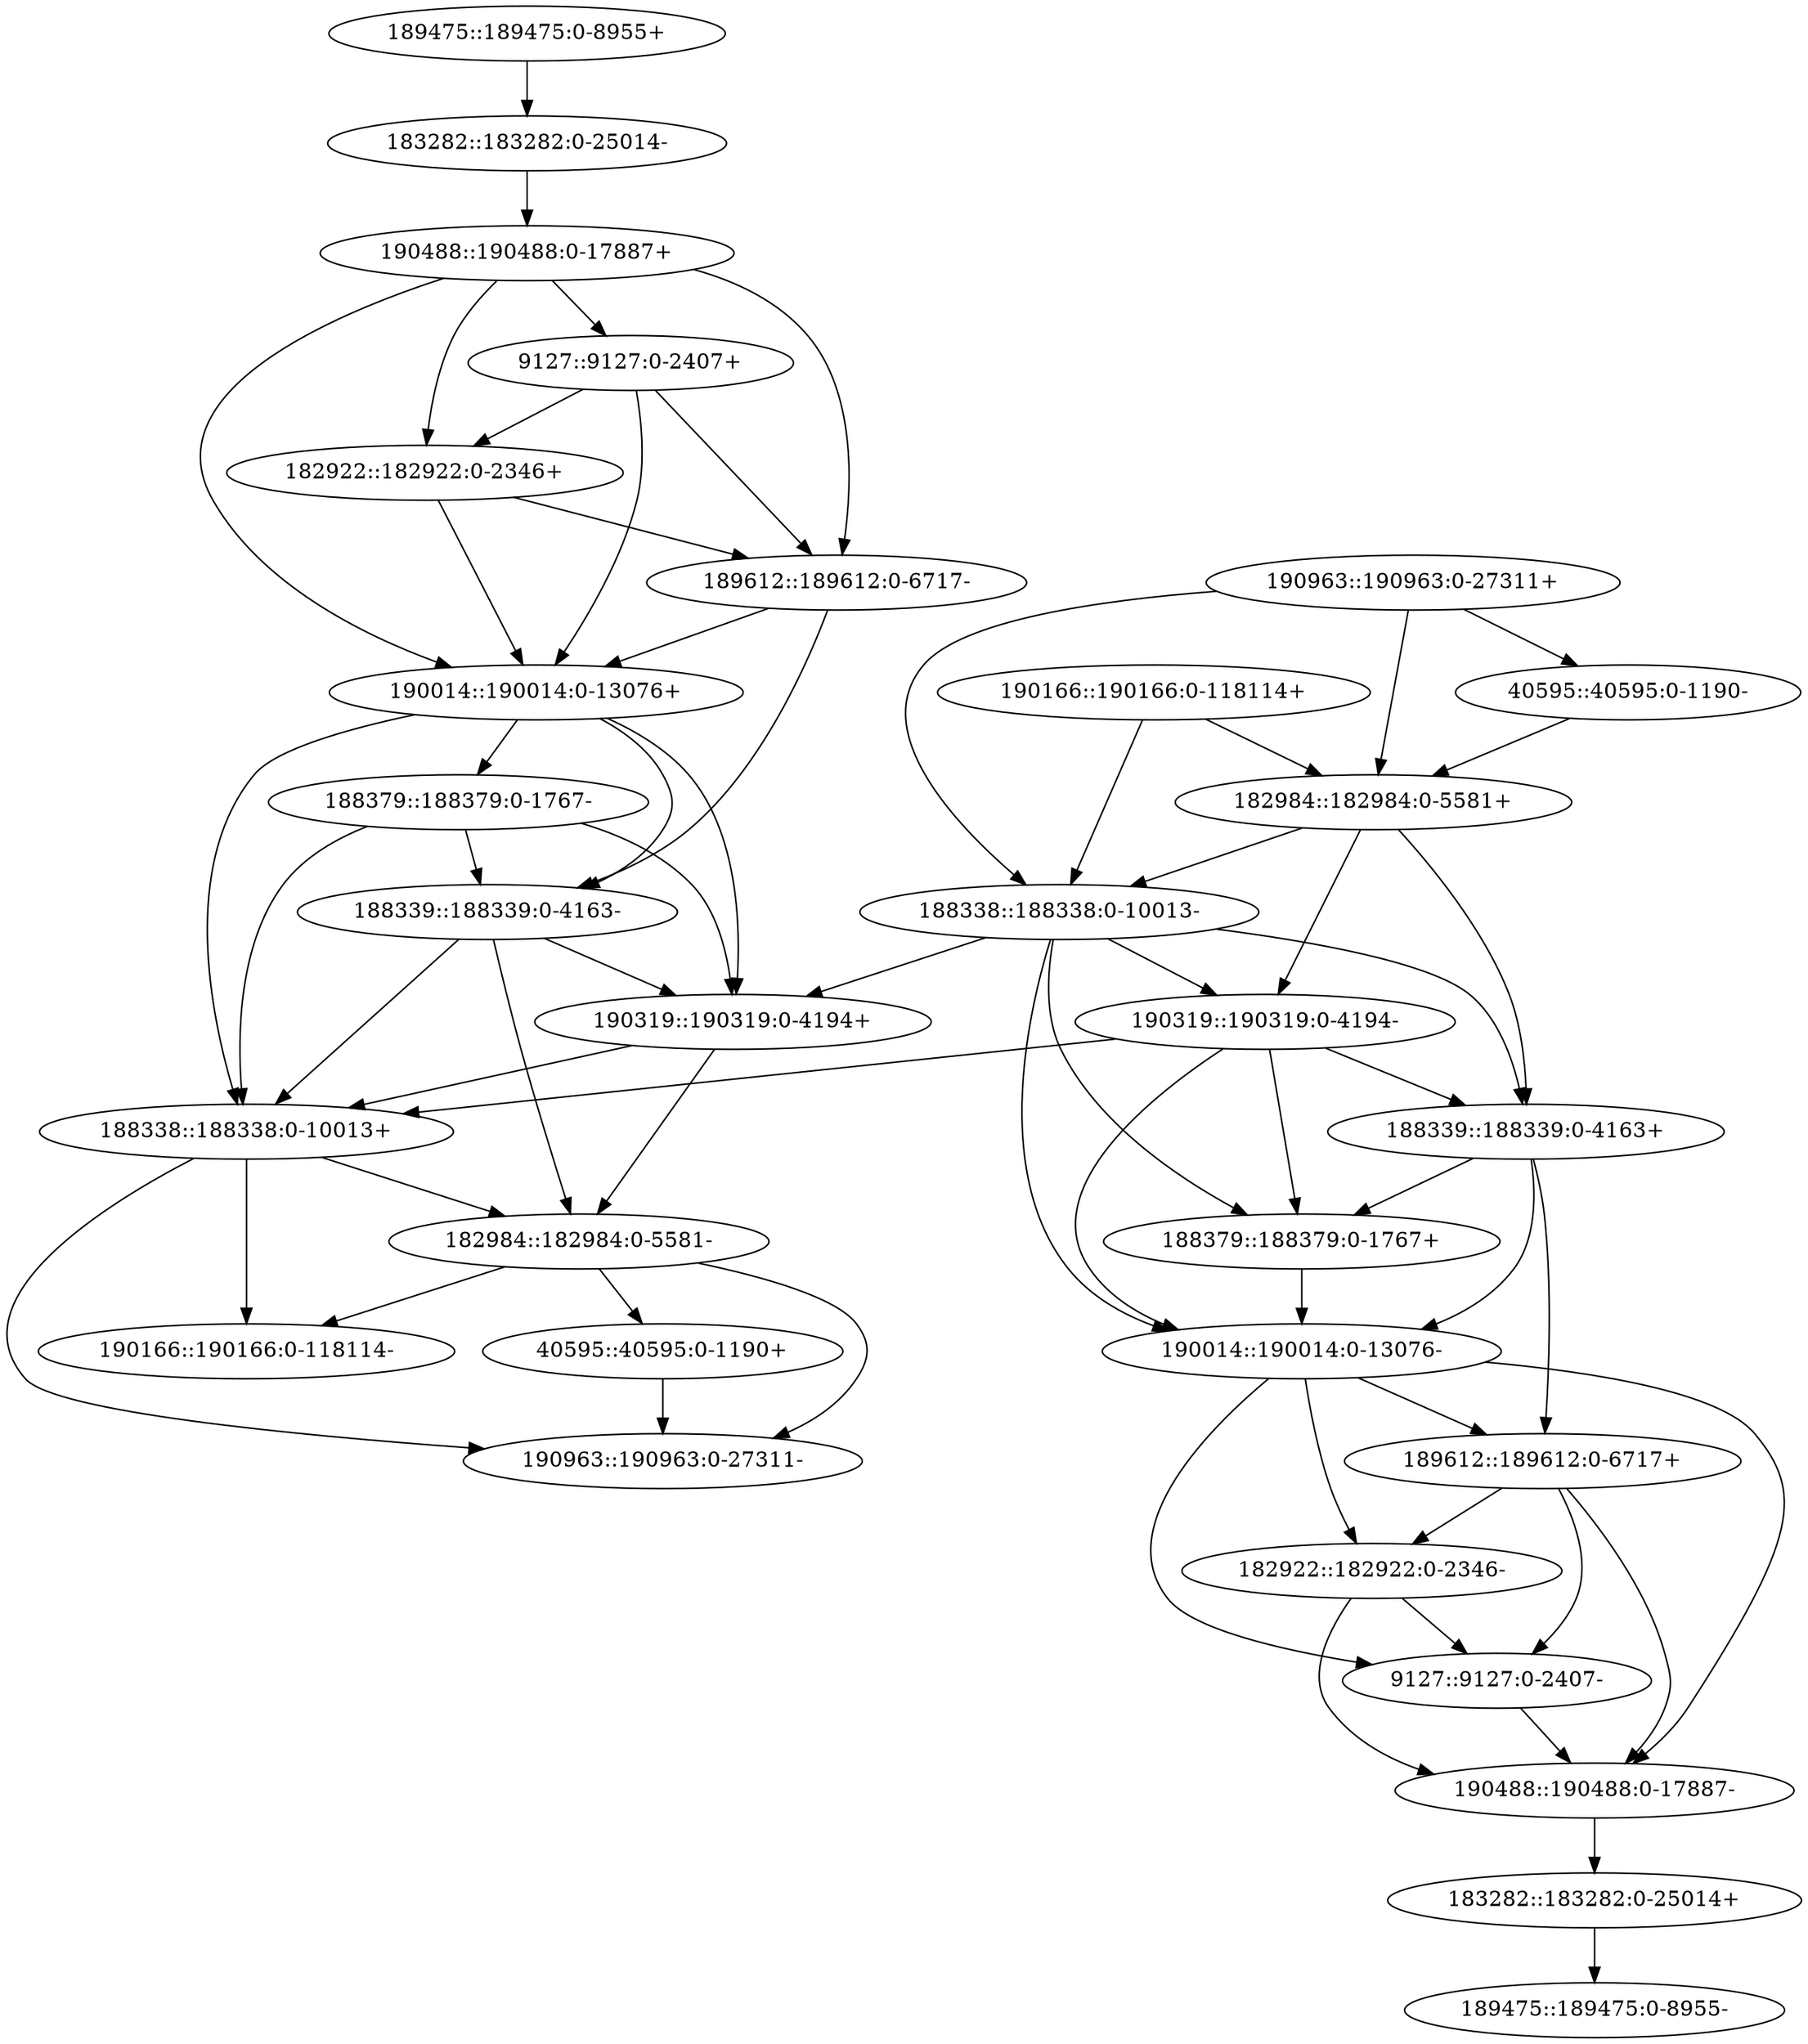 digraph G {
graph [scaf_num=None]
"182922::182922:0-2346+" [l=2346]
"9127::9127:0-2407-" [l=2407]
"190166::190166:0-118114+" [l=118114]
"190488::190488:0-17887+" [l=17887]
"188379::188379:0-1767-" [l=1767]
"190166::190166:0-118114-" [l=118114]
"182922::182922:0-2346-" [l=2346]
"189475::189475:0-8955+" [l=8955]
"188339::188339:0-4163+" [l=4163]
"190963::190963:0-27311+" [l=27311]
"189612::189612:0-6717-" [l=6717]
"188338::188338:0-10013+" [l=10013]
"190319::190319:0-4194+" [l=4194]
"40595::40595:0-1190+" [l=1190]
"183282::183282:0-25014-" [l=25014]
"182984::182984:0-5581-" [l=5581]
"189612::189612:0-6717+" [l=6717]
"190963::190963:0-27311-" [l=27311]
"183282::183282:0-25014+" [l=25014]
"190014::190014:0-13076-" [l=13076]
"190319::190319:0-4194-" [l=4194]
"188338::188338:0-10013-" [l=10013]
"182984::182984:0-5581+" [l=5581]
"189475::189475:0-8955-" [l=8955]
"190014::190014:0-13076+" [l=13076]
"188379::188379:0-1767+" [l=1767]
"40595::40595:0-1190-" [l=1190]
"190488::190488:0-17887-" [l=17887]
"9127::9127:0-2407+" [l=2407]
"188339::188339:0-4163-" [l=4163]
"183282::183282:0-25014+" -> "189475::189475:0-8955-" [d=337 e=100 n=18]
"189475::189475:0-8955+" -> "183282::183282:0-25014-" [d=337 e=100 n=18]
"188339::188339:0-4163+" -> "190014::190014:0-13076-" [d=1347 e=100 n=14]
"188339::188339:0-4163+" -> "188379::188379:0-1767+" [d=-91 e=100 n=8]
"188339::188339:0-4163+" -> "189612::189612:0-6717+" [d=14303 e=100 n=2]
"190014::190014:0-13076+" -> "188339::188339:0-4163-" [d=1347 e=100 n=14]
"190014::190014:0-13076+" -> "190319::190319:0-4194+" [d=4742 e=100 n=7]
"190014::190014:0-13076+" -> "188379::188379:0-1767-" [d=-290 e=100 n=6]
"190014::190014:0-13076+" -> "188338::188338:0-10013+" [d=9055 e=100 n=5]
"190319::190319:0-4194-" -> "190014::190014:0-13076-" [d=4742 e=100 n=7]
"190319::190319:0-4194-" -> "188339::188339:0-4163+" [d=-658 e=100 n=11]
"190319::190319:0-4194-" -> "188379::188379:0-1767+" [d=3321 e=100 n=4]
"190319::190319:0-4194-" -> "188338::188338:0-10013+" [d=200 e=100 n=2]
"188339::188339:0-4163-" -> "190319::190319:0-4194+" [d=-658 e=100 n=11]
"188339::188339:0-4163-" -> "188338::188338:0-10013+" [d=3655 e=100 n=8]
"188339::188339:0-4163-" -> "182984::182984:0-5581-" [d=13826 e=100 n=3]
"189612::189612:0-6717-" -> "190014::190014:0-13076+" [d=105 e=100 n=18]
"189612::189612:0-6717-" -> "188339::188339:0-4163-" [d=14303 e=100 n=2]
"190014::190014:0-13076-" -> "189612::189612:0-6717+" [d=105 e=100 n=18]
"190014::190014:0-13076-" -> "182922::182922:0-2346-" [d=14783 e=100 n=2]
"190014::190014:0-13076-" -> "9127::9127:0-2407-" [d=17054 e=100 n=3]
"190014::190014:0-13076-" -> "190488::190488:0-17887-" [d=19304 e=100 n=2]
"188379::188379:0-1767-" -> "188339::188339:0-4163-" [d=-91 e=100 n=8]
"188379::188379:0-1767-" -> "190319::190319:0-4194+" [d=3321 e=100 n=4]
"188379::188379:0-1767-" -> "188338::188338:0-10013+" [d=7534 e=100 n=3]
"188338::188338:0-10013+" -> "190166::190166:0-118114-" [d=6305 e=100 n=5]
"188338::188338:0-10013+" -> "182984::182984:0-5581-" [d=239 e=100 n=14]
"188338::188338:0-10013+" -> "190963::190963:0-27311-" [d=20116 e=100 n=2]
"190166::190166:0-118114+" -> "188338::188338:0-10013-" [d=6305 e=100 n=5]
"190166::190166:0-118114+" -> "182984::182984:0-5581+" [d=564 e=100 n=13]
"190488::190488:0-17887+" -> "9127::9127:0-2407+" [d=41 e=100 n=11]
"190488::190488:0-17887+" -> "182922::182922:0-2346+" [d=2232 e=100 n=6]
"190488::190488:0-17887+" -> "190014::190014:0-13076+" [d=19304 e=100 n=2]
"190488::190488:0-17887+" -> "189612::189612:0-6717-" [d=12745 e=100 n=2]
"9127::9127:0-2407-" -> "190488::190488:0-17887-" [d=41 e=100 n=11]
"182922::182922:0-2346-" -> "190488::190488:0-17887-" [d=2232 e=100 n=6]
"182922::182922:0-2346-" -> "9127::9127:0-2407-" [d=-147 e=100 n=8]
"9127::9127:0-2407+" -> "182922::182922:0-2346+" [d=-147 e=100 n=8]
"9127::9127:0-2407+" -> "189612::189612:0-6717-" [d=10398 e=100 n=4]
"9127::9127:0-2407+" -> "190014::190014:0-13076+" [d=17054 e=100 n=3]
"182984::182984:0-5581+" -> "188338::188338:0-10013-" [d=239 e=100 n=14]
"182984::182984:0-5581+" -> "190319::190319:0-4194-" [d=10146 e=100 n=6]
"182984::182984:0-5581+" -> "188339::188339:0-4163+" [d=13826 e=100 n=3]
"182984::182984:0-5581-" -> "40595::40595:0-1190+" [d=5173 e=100 n=7]
"182984::182984:0-5581-" -> "190166::190166:0-118114-" [d=564 e=100 n=13]
"182984::182984:0-5581-" -> "190963::190963:0-27311-" [d=14459 e=100 n=6]
"40595::40595:0-1190-" -> "182984::182984:0-5581+" [d=5173 e=100 n=7]
"183282::183282:0-25014-" -> "190488::190488:0-17887+" [d=862 e=100 n=14]
"190488::190488:0-17887-" -> "183282::183282:0-25014+" [d=862 e=100 n=14]
"188338::188338:0-10013-" -> "190319::190319:0-4194-" [d=150 e=100 n=13]
"188338::188338:0-10013-" -> "188339::188339:0-4163+" [d=3655 e=100 n=8]
"188338::188338:0-10013-" -> "190014::190014:0-13076-" [d=9055 e=100 n=5]
"188338::188338:0-10013-" -> "188379::188379:0-1767+" [d=7534 e=100 n=3]
"188338::188338:0-10013-" -> "190319::190319:0-4194+" [d=200 e=100 n=2]
"190319::190319:0-4194+" -> "188338::188338:0-10013+" [d=150 e=100 n=13]
"190319::190319:0-4194+" -> "182984::182984:0-5581-" [d=10146 e=100 n=6]
"188379::188379:0-1767+" -> "190014::190014:0-13076-" [d=-290 e=100 n=6]
"190963::190963:0-27311+" -> "182984::182984:0-5581+" [d=14459 e=100 n=6]
"190963::190963:0-27311+" -> "40595::40595:0-1190-" [d=7965 e=100 n=7]
"190963::190963:0-27311+" -> "188338::188338:0-10013-" [d=20116 e=100 n=2]
"40595::40595:0-1190+" -> "190963::190963:0-27311-" [d=7965 e=100 n=7]
"182922::182922:0-2346+" -> "189612::189612:0-6717-" [d=8144 e=100 n=4]
"182922::182922:0-2346+" -> "190014::190014:0-13076+" [d=14783 e=100 n=2]
"189612::189612:0-6717+" -> "182922::182922:0-2346-" [d=8144 e=100 n=4]
"189612::189612:0-6717+" -> "9127::9127:0-2407-" [d=10398 e=100 n=4]
"189612::189612:0-6717+" -> "190488::190488:0-17887-" [d=12745 e=100 n=2]
}

